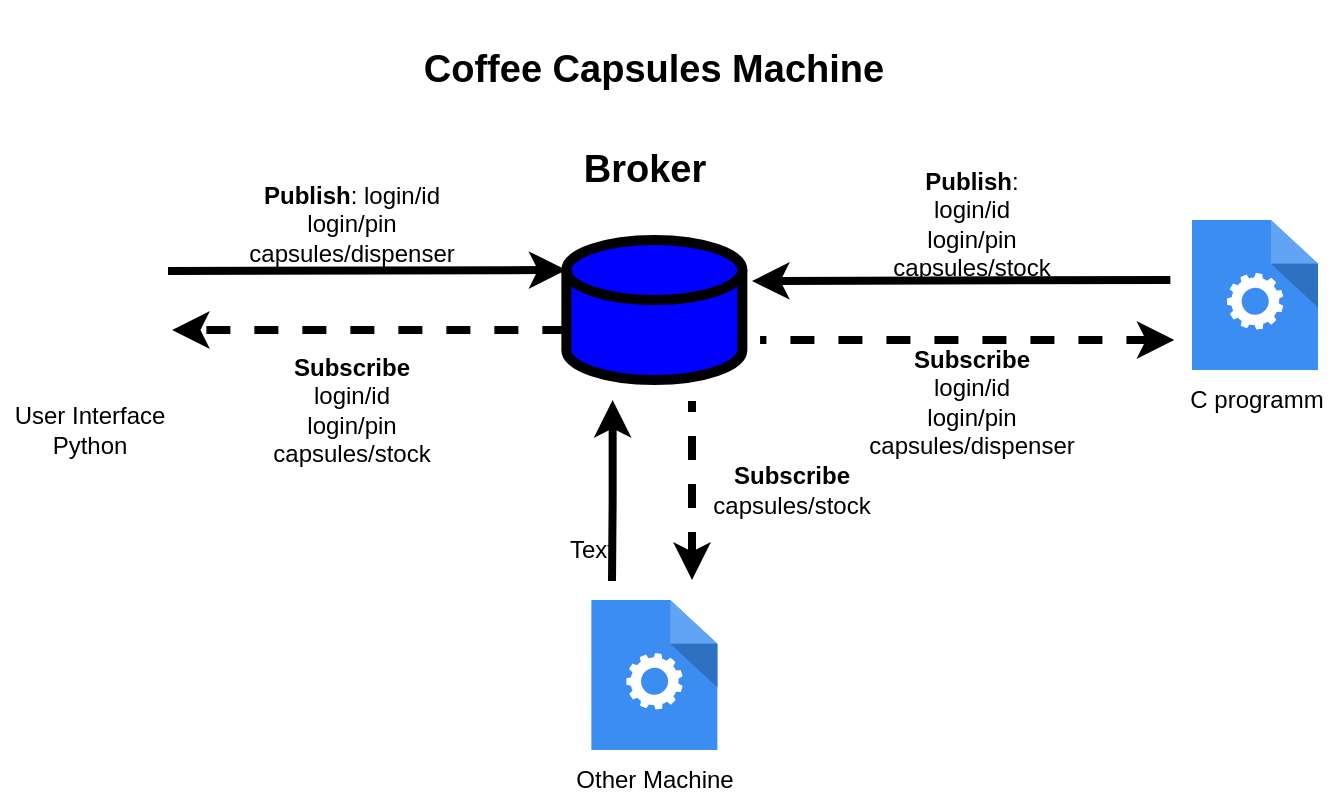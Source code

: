 <mxfile version="16.1.2" type="device"><diagram id="BDLMoCTw3Xk4iZHLAC4U" name="Page-1"><mxGraphModel dx="782" dy="539" grid="1" gridSize="10" guides="1" tooltips="1" connect="1" arrows="1" fold="1" page="1" pageScale="1" pageWidth="980" pageHeight="1390" math="0" shadow="0"><root><mxCell id="0"/><mxCell id="1" parent="0"/><mxCell id="AiYjtjXxUeBxvQv011XE-9" value="" style="shape=cylinder3;whiteSpace=wrap;html=1;boundedLbl=1;backgroundOutline=1;size=15;fillColor=#0000FF;strokeWidth=5;strokeColor=#000000;" parent="1" vertex="1"><mxGeometry x="407.18" y="120" width="88" height="70" as="geometry"/></mxCell><mxCell id="AiYjtjXxUeBxvQv011XE-10" value="&lt;b&gt;&lt;font style=&quot;font-size: 19px&quot;&gt;Broker&lt;/font&gt;&lt;/b&gt;" style="text;html=1;strokeColor=none;fillColor=none;align=center;verticalAlign=middle;whiteSpace=wrap;rounded=0;fontSize=16;" parent="1" vertex="1"><mxGeometry x="382" y="60" width="128.82" height="50" as="geometry"/></mxCell><mxCell id="AiYjtjXxUeBxvQv011XE-11" value="Coffee Capsules Machine" style="text;html=1;strokeColor=none;fillColor=none;align=center;verticalAlign=middle;whiteSpace=wrap;rounded=0;fontSize=19;fontStyle=1" parent="1" vertex="1"><mxGeometry x="316.18" width="270" height="70" as="geometry"/></mxCell><mxCell id="AiYjtjXxUeBxvQv011XE-14" value="" style="endArrow=classic;html=1;rounded=0;fontSize=19;strokeWidth=4;exitX=1;exitY=0.25;exitDx=0;exitDy=0;entryX=0;entryY=0;entryDx=0;entryDy=15;entryPerimeter=0;" parent="1" source="p8lBgwlSE7tFPkzdqAIi-2" target="AiYjtjXxUeBxvQv011XE-9" edge="1"><mxGeometry width="50" height="50" relative="1" as="geometry"><mxPoint x="430" y="320" as="sourcePoint"/><mxPoint x="370" y="210" as="targetPoint"/></mxGeometry></mxCell><mxCell id="AiYjtjXxUeBxvQv011XE-15" value="" style="endArrow=classic;html=1;rounded=0;fontSize=19;strokeWidth=4;entryX=1.026;entryY=0.628;entryDx=0;entryDy=0;exitX=0;exitY=0;exitDx=0;exitDy=45;exitPerimeter=0;entryPerimeter=0;dashed=1;" parent="1" source="AiYjtjXxUeBxvQv011XE-9" target="p8lBgwlSE7tFPkzdqAIi-2" edge="1"><mxGeometry width="50" height="50" relative="1" as="geometry"><mxPoint x="390" y="220" as="sourcePoint"/><mxPoint x="340" y="360" as="targetPoint"/></mxGeometry></mxCell><mxCell id="7-ykSLHKwxkJMfkPy8A5-1" value="&lt;b&gt;Publish&lt;/b&gt;: login/id&lt;br&gt;login/pin&lt;br&gt;capsules/dispenser" style="text;html=1;strokeColor=none;fillColor=none;align=center;verticalAlign=middle;whiteSpace=wrap;rounded=0;rotation=0;" parent="1" vertex="1"><mxGeometry x="270" y="97" width="60" height="30" as="geometry"/></mxCell><mxCell id="7-ykSLHKwxkJMfkPy8A5-5" value="&lt;b&gt;Subscribe&lt;/b&gt;&lt;br&gt;login/id&lt;br&gt;login/pin&lt;br&gt;capsules/stock" style="text;html=1;strokeColor=none;fillColor=none;align=center;verticalAlign=middle;whiteSpace=wrap;rounded=0;rotation=0;" parent="1" vertex="1"><mxGeometry x="270" y="180" width="60" height="50" as="geometry"/></mxCell><mxCell id="p8lBgwlSE7tFPkzdqAIi-2" value="&lt;span style=&quot;background-color: rgb(255 , 255 , 255)&quot;&gt;&lt;br&gt;&lt;/span&gt;" style="shape=image;html=1;verticalAlign=top;verticalLabelPosition=bottom;labelBackgroundColor=#ffffff;imageAspect=0;aspect=fixed;image=https://cdn1.iconfinder.com/data/icons/100-basic-for-user-interface/32/29-Screen-128.png" parent="1" vertex="1"><mxGeometry x="130" y="116" width="78" height="78" as="geometry"/></mxCell><mxCell id="p8lBgwlSE7tFPkzdqAIi-3" value="" style="endArrow=none;html=1;rounded=0;fontSize=19;strokeWidth=4;exitX=1;exitY=0.25;exitDx=0;exitDy=0;entryX=0;entryY=0;entryDx=0;entryDy=15;entryPerimeter=0;startArrow=classic;startFill=1;endFill=0;" parent="1" edge="1"><mxGeometry width="50" height="50" relative="1" as="geometry"><mxPoint x="500" y="140.5" as="sourcePoint"/><mxPoint x="709.18" y="140" as="targetPoint"/></mxGeometry></mxCell><mxCell id="p8lBgwlSE7tFPkzdqAIi-4" value="" style="endArrow=none;html=1;rounded=0;fontSize=19;strokeWidth=4;entryX=1.026;entryY=0.628;entryDx=0;entryDy=0;exitX=0;exitY=0;exitDx=0;exitDy=45;exitPerimeter=0;entryPerimeter=0;dashed=1;endFill=0;startArrow=classic;startFill=1;" parent="1" edge="1"><mxGeometry width="50" height="50" relative="1" as="geometry"><mxPoint x="711.18" y="170" as="sourcePoint"/><mxPoint x="504.028" y="169.984" as="targetPoint"/></mxGeometry></mxCell><mxCell id="p8lBgwlSE7tFPkzdqAIi-5" value="&lt;b&gt;Publish&lt;/b&gt;: login/id&lt;br&gt;login/pin&lt;br&gt;capsules/stock" style="text;html=1;strokeColor=none;fillColor=none;align=center;verticalAlign=middle;whiteSpace=wrap;rounded=0;rotation=0;" parent="1" vertex="1"><mxGeometry x="580" y="97" width="60" height="30" as="geometry"/></mxCell><mxCell id="p8lBgwlSE7tFPkzdqAIi-6" value="&lt;b&gt;Subscribe&lt;/b&gt;&lt;br&gt;login/id&lt;br&gt;login/pin&lt;br&gt;capsules/dispenser" style="text;html=1;strokeColor=none;fillColor=none;align=center;verticalAlign=middle;whiteSpace=wrap;rounded=0;rotation=0;" parent="1" vertex="1"><mxGeometry x="580" y="186.0" width="60" height="30" as="geometry"/></mxCell><mxCell id="p8lBgwlSE7tFPkzdqAIi-7" value="" style="sketch=0;html=1;aspect=fixed;strokeColor=none;shadow=0;align=center;verticalAlign=top;fillColor=#3B8DF1;shape=mxgraph.gcp2.process" parent="1" vertex="1"><mxGeometry x="720" y="110" width="63" height="75" as="geometry"/></mxCell><mxCell id="p8lBgwlSE7tFPkzdqAIi-8" value="C programm" style="text;html=1;align=center;verticalAlign=middle;resizable=0;points=[];autosize=1;strokeColor=none;fillColor=none;" parent="1" vertex="1"><mxGeometry x="711.5" y="190" width="80" height="20" as="geometry"/></mxCell><mxCell id="p8lBgwlSE7tFPkzdqAIi-14" value="" style="sketch=0;html=1;aspect=fixed;strokeColor=none;shadow=0;align=center;verticalAlign=top;fillColor=#3B8DF1;shape=mxgraph.gcp2.process" parent="1" vertex="1"><mxGeometry x="419.68" y="300" width="63" height="75" as="geometry"/></mxCell><mxCell id="p8lBgwlSE7tFPkzdqAIi-15" value="Other Machine" style="text;html=1;align=center;verticalAlign=middle;resizable=0;points=[];autosize=1;strokeColor=none;fillColor=none;" parent="1" vertex="1"><mxGeometry x="406.18" y="380" width="90" height="20" as="geometry"/></mxCell><mxCell id="p8lBgwlSE7tFPkzdqAIi-17" value="" style="endArrow=classic;html=1;rounded=0;fontSize=19;strokeWidth=4;exitX=1;exitY=0.25;exitDx=0;exitDy=0;" parent="1" edge="1"><mxGeometry width="50" height="50" relative="1" as="geometry"><mxPoint x="430" y="290.5" as="sourcePoint"/><mxPoint x="430.32" y="200" as="targetPoint"/><Array as="points"><mxPoint x="430.32" y="250"/></Array></mxGeometry></mxCell><mxCell id="p8lBgwlSE7tFPkzdqAIi-18" value="" style="endArrow=none;html=1;rounded=0;fontSize=19;strokeWidth=4;entryX=1.026;entryY=0.628;entryDx=0;entryDy=0;entryPerimeter=0;dashed=1;endFill=0;startArrow=classic;startFill=1;" parent="1" edge="1"><mxGeometry width="50" height="50" relative="1" as="geometry"><mxPoint x="470" y="290" as="sourcePoint"/><mxPoint x="469.998" y="200.504" as="targetPoint"/></mxGeometry></mxCell><mxCell id="p8lBgwlSE7tFPkzdqAIi-19" value="&lt;b&gt;Subscribe&lt;/b&gt;&lt;br&gt;capsules/stock" style="text;html=1;strokeColor=none;fillColor=none;align=center;verticalAlign=middle;whiteSpace=wrap;rounded=0;rotation=0;" parent="1" vertex="1"><mxGeometry x="490" y="230.0" width="60" height="30" as="geometry"/></mxCell><mxCell id="p8lBgwlSE7tFPkzdqAIi-20" value="User Interface&lt;br&gt;Python" style="text;html=1;strokeColor=none;fillColor=none;align=center;verticalAlign=middle;whiteSpace=wrap;rounded=0;rotation=0;" parent="1" vertex="1"><mxGeometry x="124" y="200" width="90" height="30" as="geometry"/></mxCell><mxCell id="nFaCnfwGW0iZgDzU5T_E-1" value="Text" style="text;html=1;strokeColor=none;fillColor=none;align=center;verticalAlign=middle;whiteSpace=wrap;rounded=0;" vertex="1" parent="1"><mxGeometry x="390" y="260" width="60" height="30" as="geometry"/></mxCell></root></mxGraphModel></diagram></mxfile>